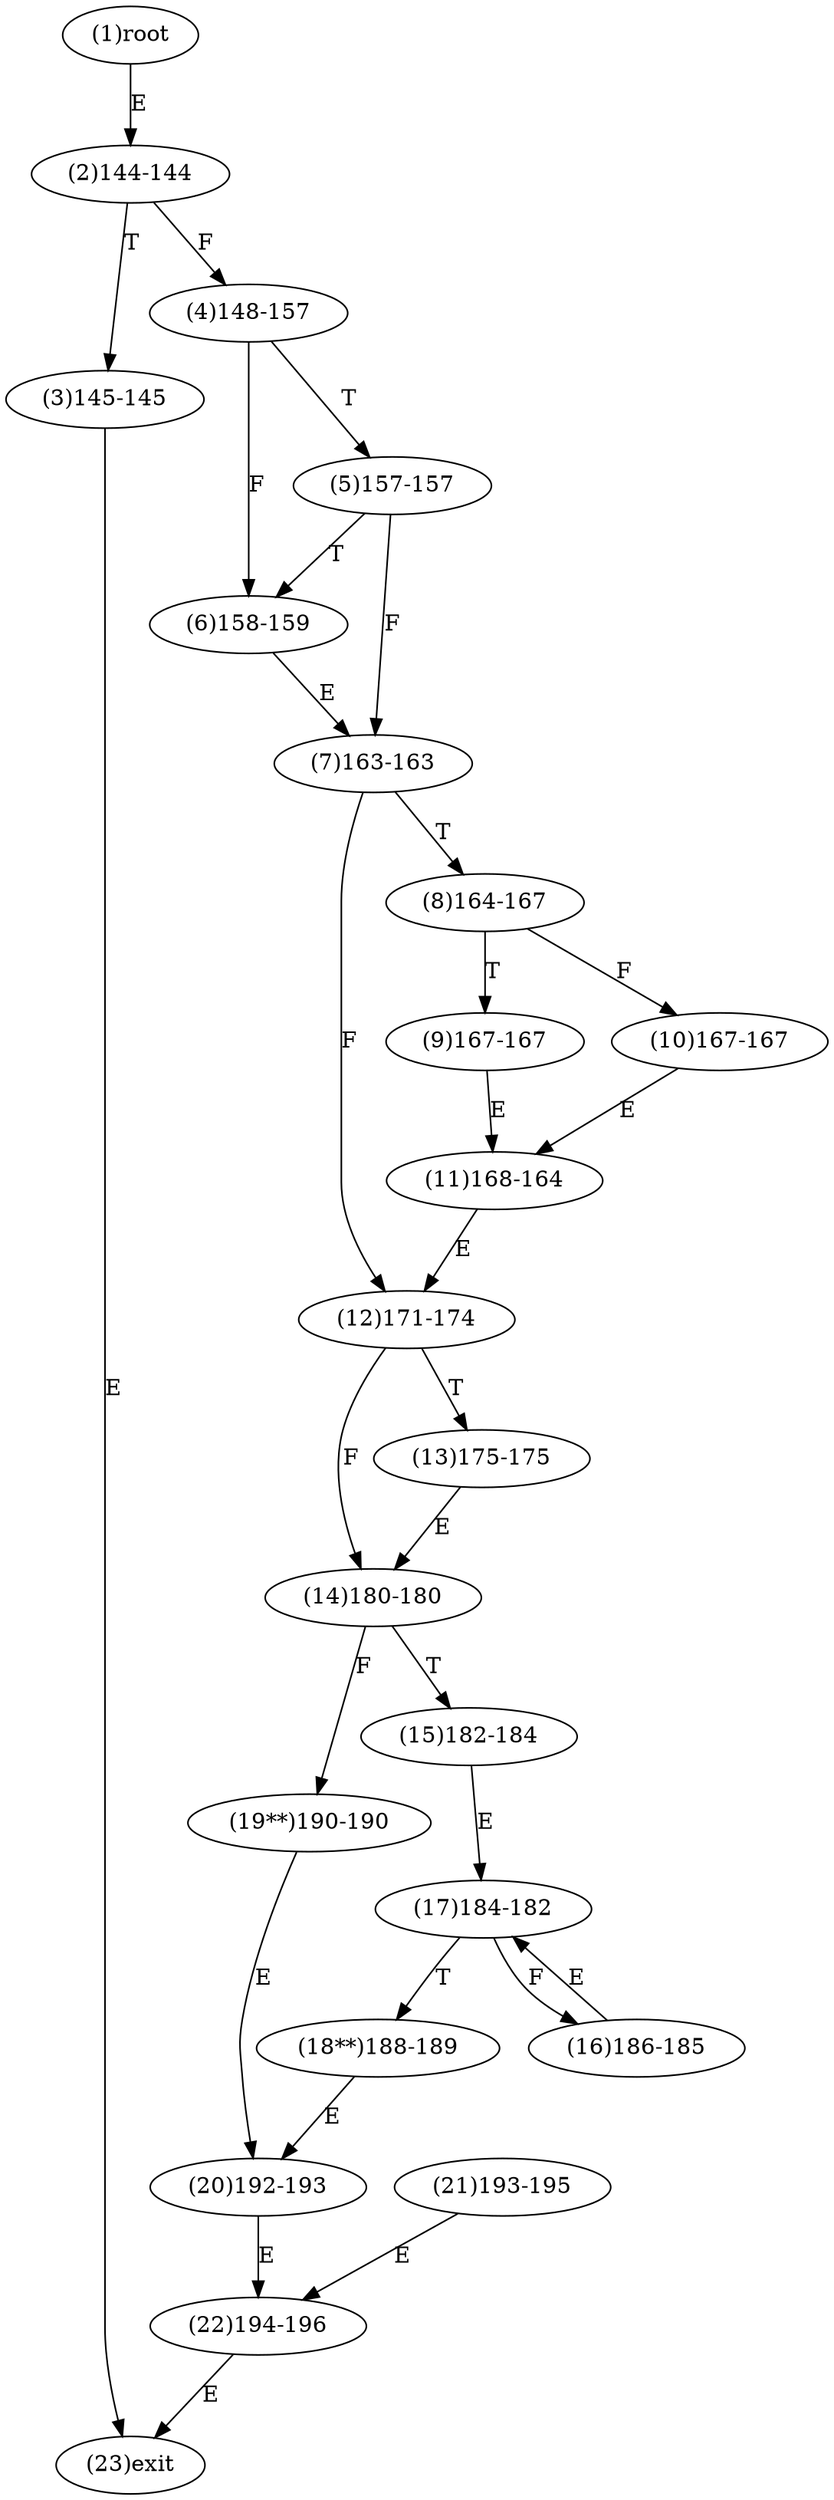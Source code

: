 digraph "" { 
1[ label="(1)root"];
2[ label="(2)144-144"];
3[ label="(3)145-145"];
4[ label="(4)148-157"];
5[ label="(5)157-157"];
6[ label="(6)158-159"];
7[ label="(7)163-163"];
8[ label="(8)164-167"];
9[ label="(9)167-167"];
10[ label="(10)167-167"];
11[ label="(11)168-164"];
12[ label="(12)171-174"];
13[ label="(13)175-175"];
14[ label="(14)180-180"];
15[ label="(15)182-184"];
17[ label="(17)184-182"];
16[ label="(16)186-185"];
19[ label="(19**)190-190"];
18[ label="(18**)188-189"];
21[ label="(21)193-195"];
20[ label="(20)192-193"];
23[ label="(23)exit"];
22[ label="(22)194-196"];
1->2[ label="E"];
2->4[ label="F"];
2->3[ label="T"];
3->23[ label="E"];
4->6[ label="F"];
4->5[ label="T"];
5->7[ label="F"];
5->6[ label="T"];
6->7[ label="E"];
7->12[ label="F"];
7->8[ label="T"];
8->10[ label="F"];
8->9[ label="T"];
9->11[ label="E"];
10->11[ label="E"];
11->12[ label="E"];
12->14[ label="F"];
12->13[ label="T"];
13->14[ label="E"];
14->19[ label="F"];
14->15[ label="T"];
15->17[ label="E"];
16->17[ label="E"];
17->16[ label="F"];
17->18[ label="T"];
18->20[ label="E"];
19->20[ label="E"];
20->22[ label="E"];
21->22[ label="E"];
22->23[ label="E"];
}